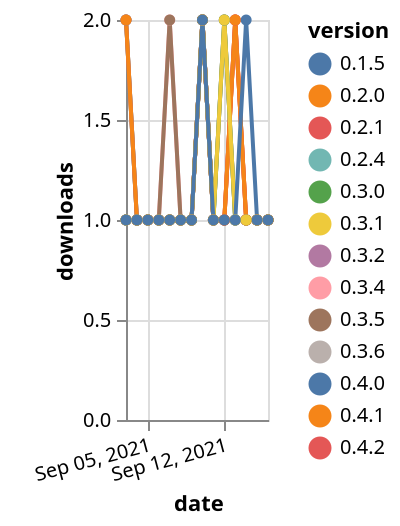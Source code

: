 {"$schema": "https://vega.github.io/schema/vega-lite/v5.json", "description": "A simple bar chart with embedded data.", "data": {"values": [{"date": "2021-09-03", "total": 141, "delta": 1, "version": "0.3.4"}, {"date": "2021-09-04", "total": 142, "delta": 1, "version": "0.3.4"}, {"date": "2021-09-05", "total": 143, "delta": 1, "version": "0.3.4"}, {"date": "2021-09-06", "total": 144, "delta": 1, "version": "0.3.4"}, {"date": "2021-09-07", "total": 146, "delta": 2, "version": "0.3.4"}, {"date": "2021-09-08", "total": 147, "delta": 1, "version": "0.3.4"}, {"date": "2021-09-09", "total": 148, "delta": 1, "version": "0.3.4"}, {"date": "2021-09-10", "total": 150, "delta": 2, "version": "0.3.4"}, {"date": "2021-09-11", "total": 151, "delta": 1, "version": "0.3.4"}, {"date": "2021-09-12", "total": 152, "delta": 1, "version": "0.3.4"}, {"date": "2021-09-13", "total": 153, "delta": 1, "version": "0.3.4"}, {"date": "2021-09-14", "total": 154, "delta": 1, "version": "0.3.4"}, {"date": "2021-09-15", "total": 155, "delta": 1, "version": "0.3.4"}, {"date": "2021-09-16", "total": 156, "delta": 1, "version": "0.3.4"}, {"date": "2021-09-03", "total": 169, "delta": 1, "version": "0.2.0"}, {"date": "2021-09-04", "total": 170, "delta": 1, "version": "0.2.0"}, {"date": "2021-09-05", "total": 171, "delta": 1, "version": "0.2.0"}, {"date": "2021-09-06", "total": 172, "delta": 1, "version": "0.2.0"}, {"date": "2021-09-07", "total": 173, "delta": 1, "version": "0.2.0"}, {"date": "2021-09-08", "total": 174, "delta": 1, "version": "0.2.0"}, {"date": "2021-09-09", "total": 175, "delta": 1, "version": "0.2.0"}, {"date": "2021-09-10", "total": 177, "delta": 2, "version": "0.2.0"}, {"date": "2021-09-11", "total": 178, "delta": 1, "version": "0.2.0"}, {"date": "2021-09-12", "total": 179, "delta": 1, "version": "0.2.0"}, {"date": "2021-09-13", "total": 181, "delta": 2, "version": "0.2.0"}, {"date": "2021-09-14", "total": 182, "delta": 1, "version": "0.2.0"}, {"date": "2021-09-15", "total": 183, "delta": 1, "version": "0.2.0"}, {"date": "2021-09-16", "total": 184, "delta": 1, "version": "0.2.0"}, {"date": "2021-09-03", "total": 135, "delta": 2, "version": "0.4.0"}, {"date": "2021-09-04", "total": 136, "delta": 1, "version": "0.4.0"}, {"date": "2021-09-05", "total": 137, "delta": 1, "version": "0.4.0"}, {"date": "2021-09-06", "total": 138, "delta": 1, "version": "0.4.0"}, {"date": "2021-09-07", "total": 139, "delta": 1, "version": "0.4.0"}, {"date": "2021-09-08", "total": 140, "delta": 1, "version": "0.4.0"}, {"date": "2021-09-09", "total": 141, "delta": 1, "version": "0.4.0"}, {"date": "2021-09-10", "total": 143, "delta": 2, "version": "0.4.0"}, {"date": "2021-09-11", "total": 144, "delta": 1, "version": "0.4.0"}, {"date": "2021-09-12", "total": 145, "delta": 1, "version": "0.4.0"}, {"date": "2021-09-13", "total": 146, "delta": 1, "version": "0.4.0"}, {"date": "2021-09-14", "total": 147, "delta": 1, "version": "0.4.0"}, {"date": "2021-09-15", "total": 148, "delta": 1, "version": "0.4.0"}, {"date": "2021-09-16", "total": 149, "delta": 1, "version": "0.4.0"}, {"date": "2021-09-03", "total": 129, "delta": 1, "version": "0.3.6"}, {"date": "2021-09-04", "total": 130, "delta": 1, "version": "0.3.6"}, {"date": "2021-09-05", "total": 131, "delta": 1, "version": "0.3.6"}, {"date": "2021-09-06", "total": 132, "delta": 1, "version": "0.3.6"}, {"date": "2021-09-07", "total": 133, "delta": 1, "version": "0.3.6"}, {"date": "2021-09-08", "total": 134, "delta": 1, "version": "0.3.6"}, {"date": "2021-09-09", "total": 135, "delta": 1, "version": "0.3.6"}, {"date": "2021-09-10", "total": 137, "delta": 2, "version": "0.3.6"}, {"date": "2021-09-11", "total": 138, "delta": 1, "version": "0.3.6"}, {"date": "2021-09-12", "total": 139, "delta": 1, "version": "0.3.6"}, {"date": "2021-09-13", "total": 140, "delta": 1, "version": "0.3.6"}, {"date": "2021-09-14", "total": 141, "delta": 1, "version": "0.3.6"}, {"date": "2021-09-15", "total": 142, "delta": 1, "version": "0.3.6"}, {"date": "2021-09-16", "total": 143, "delta": 1, "version": "0.3.6"}, {"date": "2021-09-03", "total": 151, "delta": 2, "version": "0.2.4"}, {"date": "2021-09-04", "total": 152, "delta": 1, "version": "0.2.4"}, {"date": "2021-09-05", "total": 153, "delta": 1, "version": "0.2.4"}, {"date": "2021-09-06", "total": 154, "delta": 1, "version": "0.2.4"}, {"date": "2021-09-07", "total": 155, "delta": 1, "version": "0.2.4"}, {"date": "2021-09-08", "total": 156, "delta": 1, "version": "0.2.4"}, {"date": "2021-09-09", "total": 157, "delta": 1, "version": "0.2.4"}, {"date": "2021-09-10", "total": 159, "delta": 2, "version": "0.2.4"}, {"date": "2021-09-11", "total": 160, "delta": 1, "version": "0.2.4"}, {"date": "2021-09-12", "total": 162, "delta": 2, "version": "0.2.4"}, {"date": "2021-09-13", "total": 163, "delta": 1, "version": "0.2.4"}, {"date": "2021-09-14", "total": 164, "delta": 1, "version": "0.2.4"}, {"date": "2021-09-15", "total": 165, "delta": 1, "version": "0.2.4"}, {"date": "2021-09-16", "total": 166, "delta": 1, "version": "0.2.4"}, {"date": "2021-09-03", "total": 173, "delta": 1, "version": "0.2.1"}, {"date": "2021-09-04", "total": 174, "delta": 1, "version": "0.2.1"}, {"date": "2021-09-05", "total": 175, "delta": 1, "version": "0.2.1"}, {"date": "2021-09-06", "total": 176, "delta": 1, "version": "0.2.1"}, {"date": "2021-09-07", "total": 177, "delta": 1, "version": "0.2.1"}, {"date": "2021-09-08", "total": 178, "delta": 1, "version": "0.2.1"}, {"date": "2021-09-09", "total": 179, "delta": 1, "version": "0.2.1"}, {"date": "2021-09-10", "total": 181, "delta": 2, "version": "0.2.1"}, {"date": "2021-09-11", "total": 182, "delta": 1, "version": "0.2.1"}, {"date": "2021-09-12", "total": 183, "delta": 1, "version": "0.2.1"}, {"date": "2021-09-13", "total": 185, "delta": 2, "version": "0.2.1"}, {"date": "2021-09-14", "total": 186, "delta": 1, "version": "0.2.1"}, {"date": "2021-09-15", "total": 187, "delta": 1, "version": "0.2.1"}, {"date": "2021-09-16", "total": 188, "delta": 1, "version": "0.2.1"}, {"date": "2021-09-03", "total": 142, "delta": 1, "version": "0.3.5"}, {"date": "2021-09-04", "total": 143, "delta": 1, "version": "0.3.5"}, {"date": "2021-09-05", "total": 144, "delta": 1, "version": "0.3.5"}, {"date": "2021-09-06", "total": 145, "delta": 1, "version": "0.3.5"}, {"date": "2021-09-07", "total": 147, "delta": 2, "version": "0.3.5"}, {"date": "2021-09-08", "total": 148, "delta": 1, "version": "0.3.5"}, {"date": "2021-09-09", "total": 149, "delta": 1, "version": "0.3.5"}, {"date": "2021-09-10", "total": 151, "delta": 2, "version": "0.3.5"}, {"date": "2021-09-11", "total": 152, "delta": 1, "version": "0.3.5"}, {"date": "2021-09-12", "total": 153, "delta": 1, "version": "0.3.5"}, {"date": "2021-09-13", "total": 154, "delta": 1, "version": "0.3.5"}, {"date": "2021-09-14", "total": 155, "delta": 1, "version": "0.3.5"}, {"date": "2021-09-15", "total": 156, "delta": 1, "version": "0.3.5"}, {"date": "2021-09-16", "total": 157, "delta": 1, "version": "0.3.5"}, {"date": "2021-09-03", "total": 78, "delta": 2, "version": "0.4.2"}, {"date": "2021-09-04", "total": 79, "delta": 1, "version": "0.4.2"}, {"date": "2021-09-05", "total": 80, "delta": 1, "version": "0.4.2"}, {"date": "2021-09-06", "total": 81, "delta": 1, "version": "0.4.2"}, {"date": "2021-09-07", "total": 82, "delta": 1, "version": "0.4.2"}, {"date": "2021-09-08", "total": 83, "delta": 1, "version": "0.4.2"}, {"date": "2021-09-09", "total": 84, "delta": 1, "version": "0.4.2"}, {"date": "2021-09-10", "total": 86, "delta": 2, "version": "0.4.2"}, {"date": "2021-09-11", "total": 87, "delta": 1, "version": "0.4.2"}, {"date": "2021-09-12", "total": 88, "delta": 1, "version": "0.4.2"}, {"date": "2021-09-13", "total": 90, "delta": 2, "version": "0.4.2"}, {"date": "2021-09-14", "total": 91, "delta": 1, "version": "0.4.2"}, {"date": "2021-09-15", "total": 92, "delta": 1, "version": "0.4.2"}, {"date": "2021-09-16", "total": 93, "delta": 1, "version": "0.4.2"}, {"date": "2021-09-03", "total": 142, "delta": 1, "version": "0.3.2"}, {"date": "2021-09-04", "total": 143, "delta": 1, "version": "0.3.2"}, {"date": "2021-09-05", "total": 144, "delta": 1, "version": "0.3.2"}, {"date": "2021-09-06", "total": 145, "delta": 1, "version": "0.3.2"}, {"date": "2021-09-07", "total": 146, "delta": 1, "version": "0.3.2"}, {"date": "2021-09-08", "total": 147, "delta": 1, "version": "0.3.2"}, {"date": "2021-09-09", "total": 148, "delta": 1, "version": "0.3.2"}, {"date": "2021-09-10", "total": 150, "delta": 2, "version": "0.3.2"}, {"date": "2021-09-11", "total": 151, "delta": 1, "version": "0.3.2"}, {"date": "2021-09-12", "total": 153, "delta": 2, "version": "0.3.2"}, {"date": "2021-09-13", "total": 154, "delta": 1, "version": "0.3.2"}, {"date": "2021-09-14", "total": 155, "delta": 1, "version": "0.3.2"}, {"date": "2021-09-15", "total": 156, "delta": 1, "version": "0.3.2"}, {"date": "2021-09-16", "total": 157, "delta": 1, "version": "0.3.2"}, {"date": "2021-09-03", "total": 144, "delta": 1, "version": "0.3.0"}, {"date": "2021-09-04", "total": 145, "delta": 1, "version": "0.3.0"}, {"date": "2021-09-05", "total": 146, "delta": 1, "version": "0.3.0"}, {"date": "2021-09-06", "total": 147, "delta": 1, "version": "0.3.0"}, {"date": "2021-09-07", "total": 148, "delta": 1, "version": "0.3.0"}, {"date": "2021-09-08", "total": 149, "delta": 1, "version": "0.3.0"}, {"date": "2021-09-09", "total": 150, "delta": 1, "version": "0.3.0"}, {"date": "2021-09-10", "total": 152, "delta": 2, "version": "0.3.0"}, {"date": "2021-09-11", "total": 153, "delta": 1, "version": "0.3.0"}, {"date": "2021-09-12", "total": 155, "delta": 2, "version": "0.3.0"}, {"date": "2021-09-13", "total": 156, "delta": 1, "version": "0.3.0"}, {"date": "2021-09-14", "total": 157, "delta": 1, "version": "0.3.0"}, {"date": "2021-09-15", "total": 158, "delta": 1, "version": "0.3.0"}, {"date": "2021-09-16", "total": 159, "delta": 1, "version": "0.3.0"}, {"date": "2021-09-03", "total": 98, "delta": 2, "version": "0.4.1"}, {"date": "2021-09-04", "total": 99, "delta": 1, "version": "0.4.1"}, {"date": "2021-09-05", "total": 100, "delta": 1, "version": "0.4.1"}, {"date": "2021-09-06", "total": 101, "delta": 1, "version": "0.4.1"}, {"date": "2021-09-07", "total": 102, "delta": 1, "version": "0.4.1"}, {"date": "2021-09-08", "total": 103, "delta": 1, "version": "0.4.1"}, {"date": "2021-09-09", "total": 104, "delta": 1, "version": "0.4.1"}, {"date": "2021-09-10", "total": 106, "delta": 2, "version": "0.4.1"}, {"date": "2021-09-11", "total": 107, "delta": 1, "version": "0.4.1"}, {"date": "2021-09-12", "total": 108, "delta": 1, "version": "0.4.1"}, {"date": "2021-09-13", "total": 110, "delta": 2, "version": "0.4.1"}, {"date": "2021-09-14", "total": 111, "delta": 1, "version": "0.4.1"}, {"date": "2021-09-15", "total": 112, "delta": 1, "version": "0.4.1"}, {"date": "2021-09-16", "total": 113, "delta": 1, "version": "0.4.1"}, {"date": "2021-09-03", "total": 144, "delta": 1, "version": "0.3.1"}, {"date": "2021-09-04", "total": 145, "delta": 1, "version": "0.3.1"}, {"date": "2021-09-05", "total": 146, "delta": 1, "version": "0.3.1"}, {"date": "2021-09-06", "total": 147, "delta": 1, "version": "0.3.1"}, {"date": "2021-09-07", "total": 148, "delta": 1, "version": "0.3.1"}, {"date": "2021-09-08", "total": 149, "delta": 1, "version": "0.3.1"}, {"date": "2021-09-09", "total": 150, "delta": 1, "version": "0.3.1"}, {"date": "2021-09-10", "total": 152, "delta": 2, "version": "0.3.1"}, {"date": "2021-09-11", "total": 153, "delta": 1, "version": "0.3.1"}, {"date": "2021-09-12", "total": 155, "delta": 2, "version": "0.3.1"}, {"date": "2021-09-13", "total": 156, "delta": 1, "version": "0.3.1"}, {"date": "2021-09-14", "total": 157, "delta": 1, "version": "0.3.1"}, {"date": "2021-09-15", "total": 158, "delta": 1, "version": "0.3.1"}, {"date": "2021-09-16", "total": 159, "delta": 1, "version": "0.3.1"}, {"date": "2021-09-03", "total": 186, "delta": 1, "version": "0.1.5"}, {"date": "2021-09-04", "total": 187, "delta": 1, "version": "0.1.5"}, {"date": "2021-09-05", "total": 188, "delta": 1, "version": "0.1.5"}, {"date": "2021-09-06", "total": 189, "delta": 1, "version": "0.1.5"}, {"date": "2021-09-07", "total": 190, "delta": 1, "version": "0.1.5"}, {"date": "2021-09-08", "total": 191, "delta": 1, "version": "0.1.5"}, {"date": "2021-09-09", "total": 192, "delta": 1, "version": "0.1.5"}, {"date": "2021-09-10", "total": 194, "delta": 2, "version": "0.1.5"}, {"date": "2021-09-11", "total": 195, "delta": 1, "version": "0.1.5"}, {"date": "2021-09-12", "total": 196, "delta": 1, "version": "0.1.5"}, {"date": "2021-09-13", "total": 197, "delta": 1, "version": "0.1.5"}, {"date": "2021-09-14", "total": 199, "delta": 2, "version": "0.1.5"}, {"date": "2021-09-15", "total": 200, "delta": 1, "version": "0.1.5"}, {"date": "2021-09-16", "total": 201, "delta": 1, "version": "0.1.5"}]}, "width": "container", "mark": {"type": "line", "point": {"filled": true}}, "encoding": {"x": {"field": "date", "type": "temporal", "timeUnit": "yearmonthdate", "title": "date", "axis": {"labelAngle": -15}}, "y": {"field": "delta", "type": "quantitative", "title": "downloads"}, "color": {"field": "version", "type": "nominal"}, "tooltip": {"field": "delta"}}}